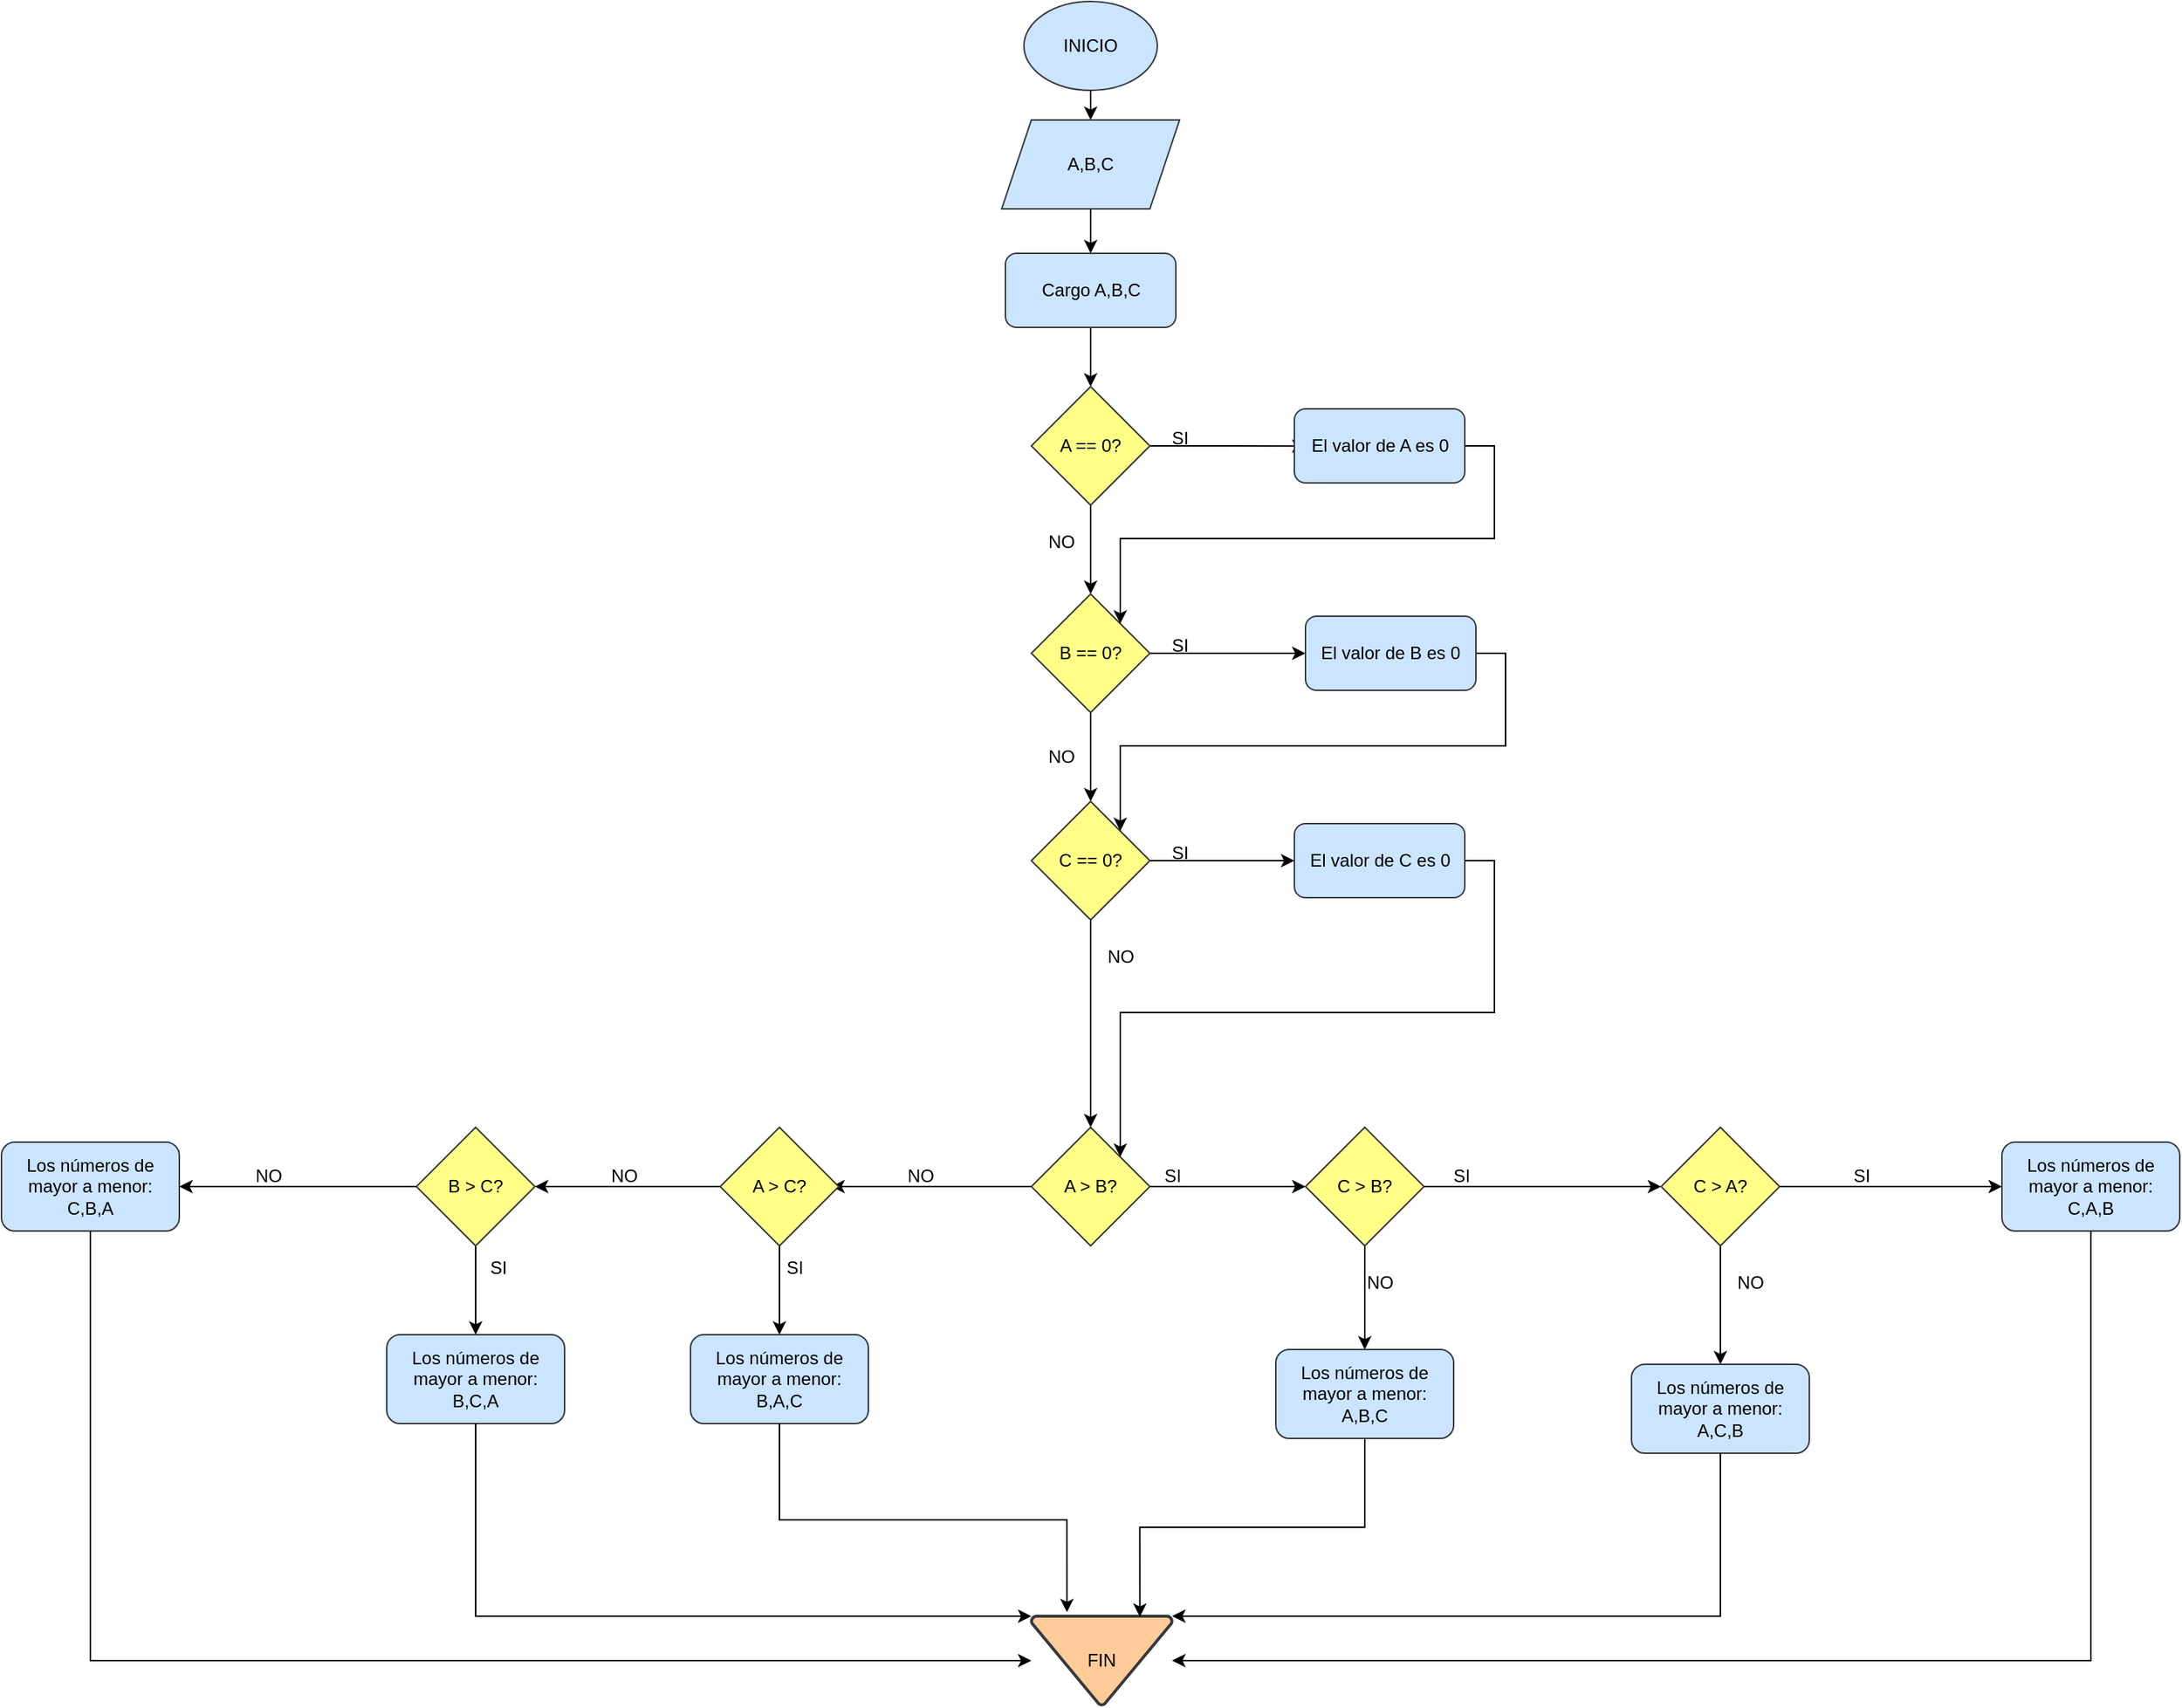 <mxfile version="26.1.0">
  <diagram name="Página-1" id="Tq7RQqFac9k4Bw4BpDwr">
    <mxGraphModel dx="2587" dy="868" grid="1" gridSize="10" guides="1" tooltips="1" connect="1" arrows="1" fold="1" page="1" pageScale="1" pageWidth="827" pageHeight="1169" math="0" shadow="0">
      <root>
        <mxCell id="0" />
        <mxCell id="1" parent="0" />
        <mxCell id="wC1KVAGxagqjLsulOAC0-4" style="edgeStyle=orthogonalEdgeStyle;rounded=0;orthogonalLoop=1;jettySize=auto;html=1;exitX=0.5;exitY=1;exitDx=0;exitDy=0;entryX=0.5;entryY=0;entryDx=0;entryDy=0;" edge="1" parent="1" source="wC1KVAGxagqjLsulOAC0-1" target="wC1KVAGxagqjLsulOAC0-2">
          <mxGeometry relative="1" as="geometry" />
        </mxCell>
        <mxCell id="wC1KVAGxagqjLsulOAC0-1" value="INICIO" style="ellipse;whiteSpace=wrap;html=1;fillColor=#cce5ff;strokeColor=#36393d;" vertex="1" parent="1">
          <mxGeometry x="390" y="60" width="90" height="60" as="geometry" />
        </mxCell>
        <mxCell id="wC1KVAGxagqjLsulOAC0-5" style="edgeStyle=orthogonalEdgeStyle;rounded=0;orthogonalLoop=1;jettySize=auto;html=1;exitX=0.5;exitY=1;exitDx=0;exitDy=0;entryX=0.5;entryY=0;entryDx=0;entryDy=0;" edge="1" parent="1" source="wC1KVAGxagqjLsulOAC0-2" target="wC1KVAGxagqjLsulOAC0-3">
          <mxGeometry relative="1" as="geometry" />
        </mxCell>
        <mxCell id="wC1KVAGxagqjLsulOAC0-2" value="A,B,C" style="shape=parallelogram;perimeter=parallelogramPerimeter;whiteSpace=wrap;html=1;fixedSize=1;fillColor=#cce5ff;strokeColor=#36393d;" vertex="1" parent="1">
          <mxGeometry x="375" y="140" width="120" height="60" as="geometry" />
        </mxCell>
        <mxCell id="wC1KVAGxagqjLsulOAC0-40" style="edgeStyle=orthogonalEdgeStyle;rounded=0;orthogonalLoop=1;jettySize=auto;html=1;exitX=0.5;exitY=1;exitDx=0;exitDy=0;entryX=0.5;entryY=0;entryDx=0;entryDy=0;" edge="1" parent="1" source="wC1KVAGxagqjLsulOAC0-3" target="wC1KVAGxagqjLsulOAC0-39">
          <mxGeometry relative="1" as="geometry" />
        </mxCell>
        <mxCell id="wC1KVAGxagqjLsulOAC0-3" value="Cargo A,B,C" style="rounded=1;whiteSpace=wrap;html=1;fillColor=#cce5ff;strokeColor=#36393d;" vertex="1" parent="1">
          <mxGeometry x="377.5" y="230" width="115" height="50" as="geometry" />
        </mxCell>
        <mxCell id="wC1KVAGxagqjLsulOAC0-8" style="edgeStyle=orthogonalEdgeStyle;rounded=0;orthogonalLoop=1;jettySize=auto;html=1;exitX=1;exitY=0.5;exitDx=0;exitDy=0;" edge="1" parent="1" source="wC1KVAGxagqjLsulOAC0-6">
          <mxGeometry relative="1" as="geometry">
            <mxPoint x="580" y="860" as="targetPoint" />
          </mxGeometry>
        </mxCell>
        <mxCell id="wC1KVAGxagqjLsulOAC0-9" style="edgeStyle=orthogonalEdgeStyle;rounded=0;orthogonalLoop=1;jettySize=auto;html=1;exitX=0;exitY=0.5;exitDx=0;exitDy=0;" edge="1" parent="1" source="wC1KVAGxagqjLsulOAC0-6">
          <mxGeometry relative="1" as="geometry">
            <mxPoint x="260" y="860" as="targetPoint" />
          </mxGeometry>
        </mxCell>
        <mxCell id="wC1KVAGxagqjLsulOAC0-6" value="A &amp;gt; B?" style="rhombus;whiteSpace=wrap;html=1;fillColor=#ffff88;strokeColor=#36393d;" vertex="1" parent="1">
          <mxGeometry x="395" y="820" width="80" height="80" as="geometry" />
        </mxCell>
        <mxCell id="wC1KVAGxagqjLsulOAC0-10" value="NO" style="text;html=1;align=center;verticalAlign=middle;resizable=0;points=[];autosize=1;strokeColor=none;fillColor=none;" vertex="1" parent="1">
          <mxGeometry x="300" y="838" width="40" height="30" as="geometry" />
        </mxCell>
        <mxCell id="wC1KVAGxagqjLsulOAC0-11" value="SI" style="text;html=1;align=center;verticalAlign=middle;resizable=0;points=[];autosize=1;strokeColor=none;fillColor=none;" vertex="1" parent="1">
          <mxGeometry x="475" y="838" width="30" height="30" as="geometry" />
        </mxCell>
        <mxCell id="wC1KVAGxagqjLsulOAC0-12" style="edgeStyle=orthogonalEdgeStyle;rounded=0;orthogonalLoop=1;jettySize=auto;html=1;exitX=0.5;exitY=1;exitDx=0;exitDy=0;" edge="1" parent="1" source="wC1KVAGxagqjLsulOAC0-14">
          <mxGeometry relative="1" as="geometry">
            <mxPoint x="225" y="960" as="targetPoint" />
          </mxGeometry>
        </mxCell>
        <mxCell id="wC1KVAGxagqjLsulOAC0-13" style="edgeStyle=orthogonalEdgeStyle;rounded=0;orthogonalLoop=1;jettySize=auto;html=1;exitX=0;exitY=0.5;exitDx=0;exitDy=0;" edge="1" parent="1" source="wC1KVAGxagqjLsulOAC0-14">
          <mxGeometry relative="1" as="geometry">
            <mxPoint x="60" y="860" as="targetPoint" />
          </mxGeometry>
        </mxCell>
        <mxCell id="wC1KVAGxagqjLsulOAC0-14" value="A &amp;gt; C?" style="rhombus;whiteSpace=wrap;html=1;fillColor=#ffff88;strokeColor=#36393d;" vertex="1" parent="1">
          <mxGeometry x="185" y="820" width="80" height="80" as="geometry" />
        </mxCell>
        <mxCell id="wC1KVAGxagqjLsulOAC0-15" value="NO" style="text;html=1;align=center;verticalAlign=middle;resizable=0;points=[];autosize=1;strokeColor=none;fillColor=none;" vertex="1" parent="1">
          <mxGeometry x="100" y="838" width="40" height="30" as="geometry" />
        </mxCell>
        <mxCell id="wC1KVAGxagqjLsulOAC0-16" value="SI" style="text;html=1;align=center;verticalAlign=middle;resizable=0;points=[];autosize=1;strokeColor=none;fillColor=none;" vertex="1" parent="1">
          <mxGeometry x="220" y="900" width="30" height="30" as="geometry" />
        </mxCell>
        <mxCell id="wC1KVAGxagqjLsulOAC0-17" value="Los números de mayor a menor: B,A,C" style="rounded=1;whiteSpace=wrap;html=1;fillColor=#cce5ff;strokeColor=#36393d;" vertex="1" parent="1">
          <mxGeometry x="165" y="960" width="120" height="60" as="geometry" />
        </mxCell>
        <mxCell id="wC1KVAGxagqjLsulOAC0-18" style="edgeStyle=orthogonalEdgeStyle;rounded=0;orthogonalLoop=1;jettySize=auto;html=1;exitX=0.5;exitY=1;exitDx=0;exitDy=0;" edge="1" parent="1" source="wC1KVAGxagqjLsulOAC0-20">
          <mxGeometry relative="1" as="geometry">
            <mxPoint x="20" y="960" as="targetPoint" />
          </mxGeometry>
        </mxCell>
        <mxCell id="wC1KVAGxagqjLsulOAC0-19" style="edgeStyle=orthogonalEdgeStyle;rounded=0;orthogonalLoop=1;jettySize=auto;html=1;exitX=0;exitY=0.5;exitDx=0;exitDy=0;" edge="1" parent="1" source="wC1KVAGxagqjLsulOAC0-20">
          <mxGeometry relative="1" as="geometry">
            <mxPoint x="-180" y="860" as="targetPoint" />
          </mxGeometry>
        </mxCell>
        <mxCell id="wC1KVAGxagqjLsulOAC0-20" value="B &amp;gt; C?" style="rhombus;whiteSpace=wrap;html=1;fillColor=#ffff88;strokeColor=#36393d;" vertex="1" parent="1">
          <mxGeometry x="-20" y="820" width="80" height="80" as="geometry" />
        </mxCell>
        <mxCell id="wC1KVAGxagqjLsulOAC0-21" value="NO" style="text;html=1;align=center;verticalAlign=middle;resizable=0;points=[];autosize=1;strokeColor=none;fillColor=none;" vertex="1" parent="1">
          <mxGeometry x="-140" y="838" width="40" height="30" as="geometry" />
        </mxCell>
        <mxCell id="wC1KVAGxagqjLsulOAC0-22" value="SI" style="text;html=1;align=center;verticalAlign=middle;resizable=0;points=[];autosize=1;strokeColor=none;fillColor=none;" vertex="1" parent="1">
          <mxGeometry x="20" y="900" width="30" height="30" as="geometry" />
        </mxCell>
        <mxCell id="wC1KVAGxagqjLsulOAC0-23" style="edgeStyle=orthogonalEdgeStyle;rounded=0;orthogonalLoop=1;jettySize=auto;html=1;exitX=1;exitY=0.5;exitDx=0;exitDy=0;" edge="1" parent="1" source="wC1KVAGxagqjLsulOAC0-25">
          <mxGeometry relative="1" as="geometry">
            <mxPoint x="820" y="860" as="targetPoint" />
          </mxGeometry>
        </mxCell>
        <mxCell id="wC1KVAGxagqjLsulOAC0-24" style="edgeStyle=orthogonalEdgeStyle;rounded=0;orthogonalLoop=1;jettySize=auto;html=1;exitX=0.5;exitY=1;exitDx=0;exitDy=0;" edge="1" parent="1" source="wC1KVAGxagqjLsulOAC0-25">
          <mxGeometry relative="1" as="geometry">
            <mxPoint x="620" y="970" as="targetPoint" />
          </mxGeometry>
        </mxCell>
        <mxCell id="wC1KVAGxagqjLsulOAC0-25" value="C &amp;gt; B?" style="rhombus;whiteSpace=wrap;html=1;fillColor=#ffff88;strokeColor=#36393d;" vertex="1" parent="1">
          <mxGeometry x="580" y="820" width="80" height="80" as="geometry" />
        </mxCell>
        <mxCell id="wC1KVAGxagqjLsulOAC0-26" value="NO" style="text;html=1;align=center;verticalAlign=middle;resizable=0;points=[];autosize=1;strokeColor=none;fillColor=none;" vertex="1" parent="1">
          <mxGeometry x="610" y="910" width="40" height="30" as="geometry" />
        </mxCell>
        <mxCell id="wC1KVAGxagqjLsulOAC0-27" value="SI" style="text;html=1;align=center;verticalAlign=middle;resizable=0;points=[];autosize=1;strokeColor=none;fillColor=none;" vertex="1" parent="1">
          <mxGeometry x="670" y="838" width="30" height="30" as="geometry" />
        </mxCell>
        <mxCell id="wC1KVAGxagqjLsulOAC0-29" style="edgeStyle=orthogonalEdgeStyle;rounded=0;orthogonalLoop=1;jettySize=auto;html=1;exitX=1;exitY=0.5;exitDx=0;exitDy=0;" edge="1" parent="1" source="wC1KVAGxagqjLsulOAC0-31">
          <mxGeometry relative="1" as="geometry">
            <mxPoint x="1050" y="860" as="targetPoint" />
          </mxGeometry>
        </mxCell>
        <mxCell id="wC1KVAGxagqjLsulOAC0-30" style="edgeStyle=orthogonalEdgeStyle;rounded=0;orthogonalLoop=1;jettySize=auto;html=1;exitX=0.5;exitY=1;exitDx=0;exitDy=0;" edge="1" parent="1" source="wC1KVAGxagqjLsulOAC0-31">
          <mxGeometry relative="1" as="geometry">
            <mxPoint x="860" y="980" as="targetPoint" />
          </mxGeometry>
        </mxCell>
        <mxCell id="wC1KVAGxagqjLsulOAC0-31" value="C &amp;gt; A?" style="rhombus;whiteSpace=wrap;html=1;fillColor=#ffff88;strokeColor=#36393d;" vertex="1" parent="1">
          <mxGeometry x="820" y="820" width="80" height="80" as="geometry" />
        </mxCell>
        <mxCell id="wC1KVAGxagqjLsulOAC0-32" value="NO" style="text;html=1;align=center;verticalAlign=middle;resizable=0;points=[];autosize=1;strokeColor=none;fillColor=none;" vertex="1" parent="1">
          <mxGeometry x="860" y="910" width="40" height="30" as="geometry" />
        </mxCell>
        <mxCell id="wC1KVAGxagqjLsulOAC0-33" value="SI" style="text;html=1;align=center;verticalAlign=middle;resizable=0;points=[];autosize=1;strokeColor=none;fillColor=none;" vertex="1" parent="1">
          <mxGeometry x="940" y="838" width="30" height="30" as="geometry" />
        </mxCell>
        <mxCell id="wC1KVAGxagqjLsulOAC0-34" value="Los números de mayor a menor: B,C,A" style="rounded=1;whiteSpace=wrap;html=1;fillColor=#cce5ff;strokeColor=#36393d;" vertex="1" parent="1">
          <mxGeometry x="-40" y="960" width="120" height="60" as="geometry" />
        </mxCell>
        <mxCell id="wC1KVAGxagqjLsulOAC0-35" value="Los números de mayor a menor: C,B,A" style="rounded=1;whiteSpace=wrap;html=1;fillColor=#cce5ff;strokeColor=#36393d;" vertex="1" parent="1">
          <mxGeometry x="-300" y="830" width="120" height="60" as="geometry" />
        </mxCell>
        <mxCell id="wC1KVAGxagqjLsulOAC0-36" value="Los números de mayor a menor: A,B,C" style="rounded=1;whiteSpace=wrap;html=1;fillColor=#cce5ff;strokeColor=#36393d;" vertex="1" parent="1">
          <mxGeometry x="560" y="970" width="120" height="60" as="geometry" />
        </mxCell>
        <mxCell id="wC1KVAGxagqjLsulOAC0-37" value="Los números de mayor a menor: C,A,B" style="rounded=1;whiteSpace=wrap;html=1;fillColor=#cce5ff;strokeColor=#36393d;" vertex="1" parent="1">
          <mxGeometry x="1050" y="830" width="120" height="60" as="geometry" />
        </mxCell>
        <mxCell id="wC1KVAGxagqjLsulOAC0-38" value="Los números de mayor a menor: A,C,B" style="rounded=1;whiteSpace=wrap;html=1;fillColor=#cce5ff;strokeColor=#36393d;" vertex="1" parent="1">
          <mxGeometry x="800" y="980" width="120" height="60" as="geometry" />
        </mxCell>
        <mxCell id="wC1KVAGxagqjLsulOAC0-41" style="edgeStyle=orthogonalEdgeStyle;rounded=0;orthogonalLoop=1;jettySize=auto;html=1;exitX=1;exitY=0.5;exitDx=0;exitDy=0;entryX=0.065;entryY=0.504;entryDx=0;entryDy=0;entryPerimeter=0;" edge="1" parent="1" source="wC1KVAGxagqjLsulOAC0-39" target="wC1KVAGxagqjLsulOAC0-55">
          <mxGeometry relative="1" as="geometry">
            <mxPoint x="570" y="360.222" as="targetPoint" />
          </mxGeometry>
        </mxCell>
        <mxCell id="wC1KVAGxagqjLsulOAC0-44" style="edgeStyle=orthogonalEdgeStyle;rounded=0;orthogonalLoop=1;jettySize=auto;html=1;exitX=0.5;exitY=1;exitDx=0;exitDy=0;" edge="1" parent="1" source="wC1KVAGxagqjLsulOAC0-39">
          <mxGeometry relative="1" as="geometry">
            <mxPoint x="435" y="460" as="targetPoint" />
          </mxGeometry>
        </mxCell>
        <mxCell id="wC1KVAGxagqjLsulOAC0-39" value="A == 0?" style="rhombus;whiteSpace=wrap;html=1;fillColor=#ffff88;strokeColor=#36393d;" vertex="1" parent="1">
          <mxGeometry x="395" y="320" width="80" height="80" as="geometry" />
        </mxCell>
        <mxCell id="wC1KVAGxagqjLsulOAC0-42" value="SI" style="text;html=1;align=center;verticalAlign=middle;resizable=0;points=[];autosize=1;strokeColor=none;fillColor=none;" vertex="1" parent="1">
          <mxGeometry x="480" y="340" width="30" height="30" as="geometry" />
        </mxCell>
        <mxCell id="wC1KVAGxagqjLsulOAC0-43" value="NO" style="text;html=1;align=center;verticalAlign=middle;resizable=0;points=[];autosize=1;strokeColor=none;fillColor=none;" vertex="1" parent="1">
          <mxGeometry x="395" y="410" width="40" height="30" as="geometry" />
        </mxCell>
        <mxCell id="wC1KVAGxagqjLsulOAC0-45" style="edgeStyle=orthogonalEdgeStyle;rounded=0;orthogonalLoop=1;jettySize=auto;html=1;exitX=1;exitY=0.5;exitDx=0;exitDy=0;entryX=0;entryY=0.5;entryDx=0;entryDy=0;" edge="1" parent="1" source="wC1KVAGxagqjLsulOAC0-47" target="wC1KVAGxagqjLsulOAC0-56">
          <mxGeometry relative="1" as="geometry">
            <mxPoint x="570" y="500.222" as="targetPoint" />
          </mxGeometry>
        </mxCell>
        <mxCell id="wC1KVAGxagqjLsulOAC0-46" style="edgeStyle=orthogonalEdgeStyle;rounded=0;orthogonalLoop=1;jettySize=auto;html=1;exitX=0.5;exitY=1;exitDx=0;exitDy=0;" edge="1" parent="1" source="wC1KVAGxagqjLsulOAC0-47">
          <mxGeometry relative="1" as="geometry">
            <mxPoint x="435" y="600" as="targetPoint" />
          </mxGeometry>
        </mxCell>
        <mxCell id="wC1KVAGxagqjLsulOAC0-47" value="B == 0?" style="rhombus;whiteSpace=wrap;html=1;fillColor=#ffff88;strokeColor=#36393d;" vertex="1" parent="1">
          <mxGeometry x="395" y="460" width="80" height="80" as="geometry" />
        </mxCell>
        <mxCell id="wC1KVAGxagqjLsulOAC0-48" value="SI" style="text;html=1;align=center;verticalAlign=middle;resizable=0;points=[];autosize=1;strokeColor=none;fillColor=none;" vertex="1" parent="1">
          <mxGeometry x="480" y="480" width="30" height="30" as="geometry" />
        </mxCell>
        <mxCell id="wC1KVAGxagqjLsulOAC0-49" value="NO" style="text;html=1;align=center;verticalAlign=middle;resizable=0;points=[];autosize=1;strokeColor=none;fillColor=none;" vertex="1" parent="1">
          <mxGeometry x="395" y="555" width="40" height="30" as="geometry" />
        </mxCell>
        <mxCell id="wC1KVAGxagqjLsulOAC0-50" style="edgeStyle=orthogonalEdgeStyle;rounded=0;orthogonalLoop=1;jettySize=auto;html=1;exitX=1;exitY=0.5;exitDx=0;exitDy=0;entryX=0;entryY=0.5;entryDx=0;entryDy=0;" edge="1" parent="1" source="wC1KVAGxagqjLsulOAC0-52" target="wC1KVAGxagqjLsulOAC0-58">
          <mxGeometry relative="1" as="geometry">
            <mxPoint x="570" y="640.222" as="targetPoint" />
          </mxGeometry>
        </mxCell>
        <mxCell id="wC1KVAGxagqjLsulOAC0-51" style="edgeStyle=orthogonalEdgeStyle;rounded=0;orthogonalLoop=1;jettySize=auto;html=1;exitX=0.5;exitY=1;exitDx=0;exitDy=0;entryX=0.5;entryY=0;entryDx=0;entryDy=0;" edge="1" parent="1" source="wC1KVAGxagqjLsulOAC0-52" target="wC1KVAGxagqjLsulOAC0-6">
          <mxGeometry relative="1" as="geometry">
            <mxPoint x="435" y="740" as="targetPoint" />
          </mxGeometry>
        </mxCell>
        <mxCell id="wC1KVAGxagqjLsulOAC0-52" value="C == 0?" style="rhombus;whiteSpace=wrap;html=1;fillColor=#ffff88;strokeColor=#36393d;" vertex="1" parent="1">
          <mxGeometry x="395" y="600" width="80" height="80" as="geometry" />
        </mxCell>
        <mxCell id="wC1KVAGxagqjLsulOAC0-53" value="SI" style="text;html=1;align=center;verticalAlign=middle;resizable=0;points=[];autosize=1;strokeColor=none;fillColor=none;" vertex="1" parent="1">
          <mxGeometry x="480" y="620" width="30" height="30" as="geometry" />
        </mxCell>
        <mxCell id="wC1KVAGxagqjLsulOAC0-54" value="NO" style="text;html=1;align=center;verticalAlign=middle;resizable=0;points=[];autosize=1;strokeColor=none;fillColor=none;" vertex="1" parent="1">
          <mxGeometry x="435" y="690" width="40" height="30" as="geometry" />
        </mxCell>
        <mxCell id="wC1KVAGxagqjLsulOAC0-62" style="edgeStyle=orthogonalEdgeStyle;rounded=0;orthogonalLoop=1;jettySize=auto;html=1;exitX=1;exitY=0.5;exitDx=0;exitDy=0;entryX=1;entryY=0;entryDx=0;entryDy=0;" edge="1" parent="1" source="wC1KVAGxagqjLsulOAC0-55" target="wC1KVAGxagqjLsulOAC0-47">
          <mxGeometry relative="1" as="geometry" />
        </mxCell>
        <mxCell id="wC1KVAGxagqjLsulOAC0-55" value="El valor de A es 0" style="rounded=1;whiteSpace=wrap;html=1;fillColor=#cce5ff;strokeColor=#36393d;" vertex="1" parent="1">
          <mxGeometry x="572.5" y="335" width="115" height="50" as="geometry" />
        </mxCell>
        <mxCell id="wC1KVAGxagqjLsulOAC0-61" style="edgeStyle=orthogonalEdgeStyle;rounded=0;orthogonalLoop=1;jettySize=auto;html=1;exitX=1;exitY=0.5;exitDx=0;exitDy=0;entryX=1;entryY=0;entryDx=0;entryDy=0;" edge="1" parent="1" source="wC1KVAGxagqjLsulOAC0-56" target="wC1KVAGxagqjLsulOAC0-52">
          <mxGeometry relative="1" as="geometry" />
        </mxCell>
        <mxCell id="wC1KVAGxagqjLsulOAC0-56" value="El valor de B es 0" style="rounded=1;whiteSpace=wrap;html=1;fillColor=#cce5ff;strokeColor=#36393d;" vertex="1" parent="1">
          <mxGeometry x="580" y="475" width="115" height="50" as="geometry" />
        </mxCell>
        <mxCell id="wC1KVAGxagqjLsulOAC0-60" style="edgeStyle=orthogonalEdgeStyle;rounded=0;orthogonalLoop=1;jettySize=auto;html=1;exitX=1;exitY=0.5;exitDx=0;exitDy=0;entryX=1;entryY=0;entryDx=0;entryDy=0;" edge="1" parent="1" source="wC1KVAGxagqjLsulOAC0-58" target="wC1KVAGxagqjLsulOAC0-6">
          <mxGeometry relative="1" as="geometry" />
        </mxCell>
        <mxCell id="wC1KVAGxagqjLsulOAC0-58" value="El valor de C es 0" style="rounded=1;whiteSpace=wrap;html=1;fillColor=#cce5ff;strokeColor=#36393d;" vertex="1" parent="1">
          <mxGeometry x="572.5" y="615" width="115" height="50" as="geometry" />
        </mxCell>
        <mxCell id="wC1KVAGxagqjLsulOAC0-64" value="FIN" style="strokeWidth=2;html=1;shape=mxgraph.flowchart.merge_or_storage;whiteSpace=wrap;fillColor=#ffcc99;strokeColor=#36393d;" vertex="1" parent="1">
          <mxGeometry x="395" y="1150" width="95" height="60" as="geometry" />
        </mxCell>
        <mxCell id="wC1KVAGxagqjLsulOAC0-65" style="edgeStyle=orthogonalEdgeStyle;rounded=0;orthogonalLoop=1;jettySize=auto;html=1;exitX=0.5;exitY=1;exitDx=0;exitDy=0;entryX=0;entryY=0.5;entryDx=0;entryDy=0;entryPerimeter=0;" edge="1" parent="1" source="wC1KVAGxagqjLsulOAC0-35" target="wC1KVAGxagqjLsulOAC0-64">
          <mxGeometry relative="1" as="geometry" />
        </mxCell>
        <mxCell id="wC1KVAGxagqjLsulOAC0-66" style="edgeStyle=orthogonalEdgeStyle;rounded=0;orthogonalLoop=1;jettySize=auto;html=1;exitX=0.5;exitY=1;exitDx=0;exitDy=0;entryX=0;entryY=0;entryDx=0;entryDy=0;entryPerimeter=0;" edge="1" parent="1" source="wC1KVAGxagqjLsulOAC0-34" target="wC1KVAGxagqjLsulOAC0-64">
          <mxGeometry relative="1" as="geometry">
            <Array as="points">
              <mxPoint x="20" y="1150" />
            </Array>
          </mxGeometry>
        </mxCell>
        <mxCell id="wC1KVAGxagqjLsulOAC0-67" style="edgeStyle=orthogonalEdgeStyle;rounded=0;orthogonalLoop=1;jettySize=auto;html=1;exitX=0.5;exitY=1;exitDx=0;exitDy=0;entryX=0.253;entryY=-0.044;entryDx=0;entryDy=0;entryPerimeter=0;" edge="1" parent="1" source="wC1KVAGxagqjLsulOAC0-17" target="wC1KVAGxagqjLsulOAC0-64">
          <mxGeometry relative="1" as="geometry" />
        </mxCell>
        <mxCell id="wC1KVAGxagqjLsulOAC0-68" style="edgeStyle=orthogonalEdgeStyle;rounded=0;orthogonalLoop=1;jettySize=auto;html=1;exitX=0.5;exitY=1;exitDx=0;exitDy=0;entryX=0.771;entryY=0.008;entryDx=0;entryDy=0;entryPerimeter=0;" edge="1" parent="1" source="wC1KVAGxagqjLsulOAC0-36" target="wC1KVAGxagqjLsulOAC0-64">
          <mxGeometry relative="1" as="geometry" />
        </mxCell>
        <mxCell id="wC1KVAGxagqjLsulOAC0-69" style="edgeStyle=orthogonalEdgeStyle;rounded=0;orthogonalLoop=1;jettySize=auto;html=1;exitX=0.5;exitY=1;exitDx=0;exitDy=0;entryX=1;entryY=0;entryDx=0;entryDy=0;entryPerimeter=0;" edge="1" parent="1" source="wC1KVAGxagqjLsulOAC0-38" target="wC1KVAGxagqjLsulOAC0-64">
          <mxGeometry relative="1" as="geometry">
            <Array as="points">
              <mxPoint x="860" y="1150" />
            </Array>
          </mxGeometry>
        </mxCell>
        <mxCell id="wC1KVAGxagqjLsulOAC0-70" style="edgeStyle=orthogonalEdgeStyle;rounded=0;orthogonalLoop=1;jettySize=auto;html=1;exitX=0.5;exitY=1;exitDx=0;exitDy=0;entryX=1;entryY=0.5;entryDx=0;entryDy=0;entryPerimeter=0;" edge="1" parent="1" source="wC1KVAGxagqjLsulOAC0-37" target="wC1KVAGxagqjLsulOAC0-64">
          <mxGeometry relative="1" as="geometry" />
        </mxCell>
      </root>
    </mxGraphModel>
  </diagram>
</mxfile>
